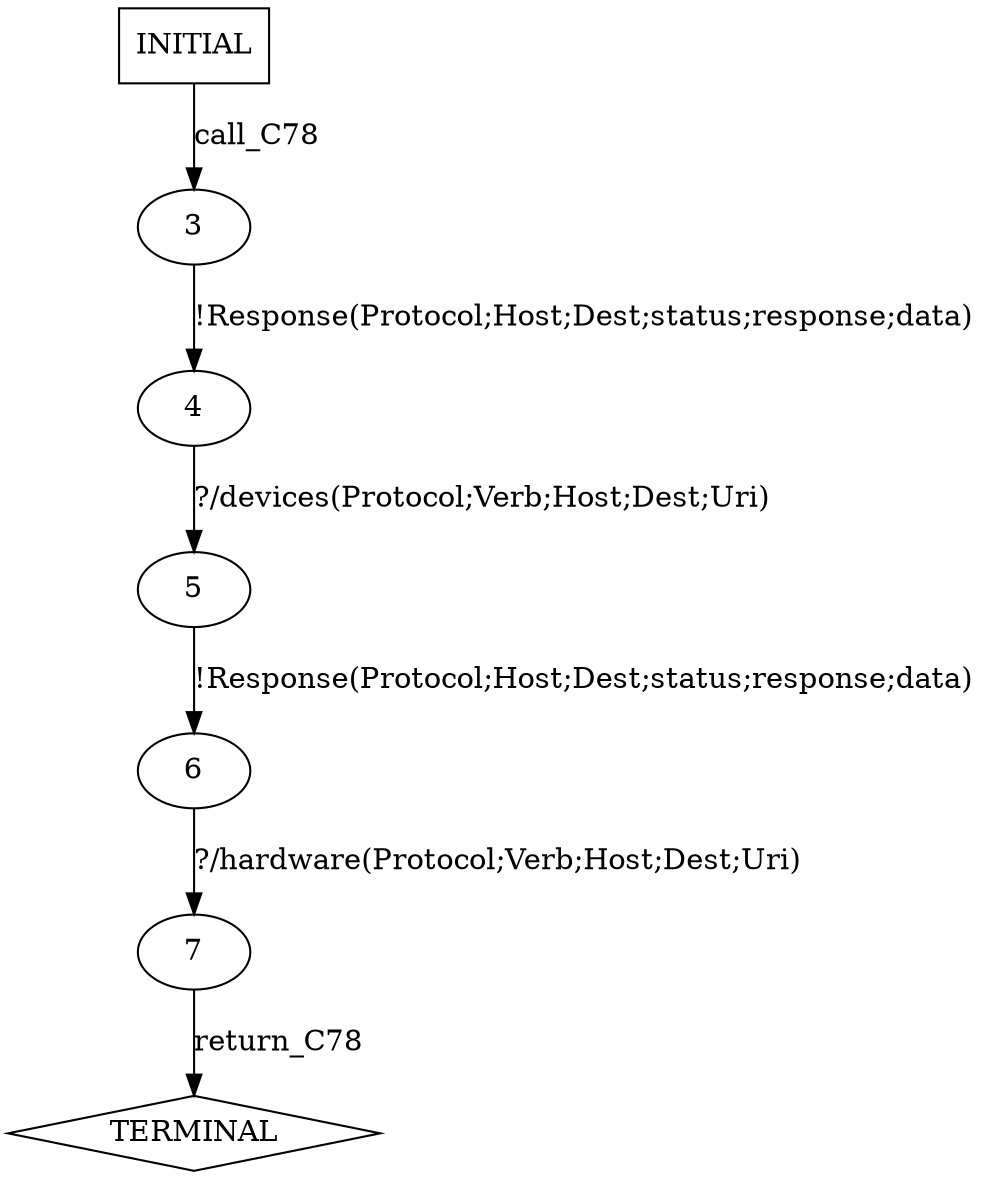 digraph G {
  0 [label="INITIAL",shape=box];
  1 [label="TERMINAL",shape=diamond];
  3 [label="3"];
  4 [label="4"];
  5 [label="5"];
  6 [label="6"];
  7 [label="7"];
0->3  [label="call_C78"];
3->4 [label="!Response(Protocol;Host;Dest;status;response;data)"];
4->5 [label="?/devices(Protocol;Verb;Host;Dest;Uri)"];
5->6 [label="!Response(Protocol;Host;Dest;status;response;data)"];
6->7 [label="?/hardware(Protocol;Verb;Host;Dest;Uri)"];
7->1  [label="return_C78"];
}
